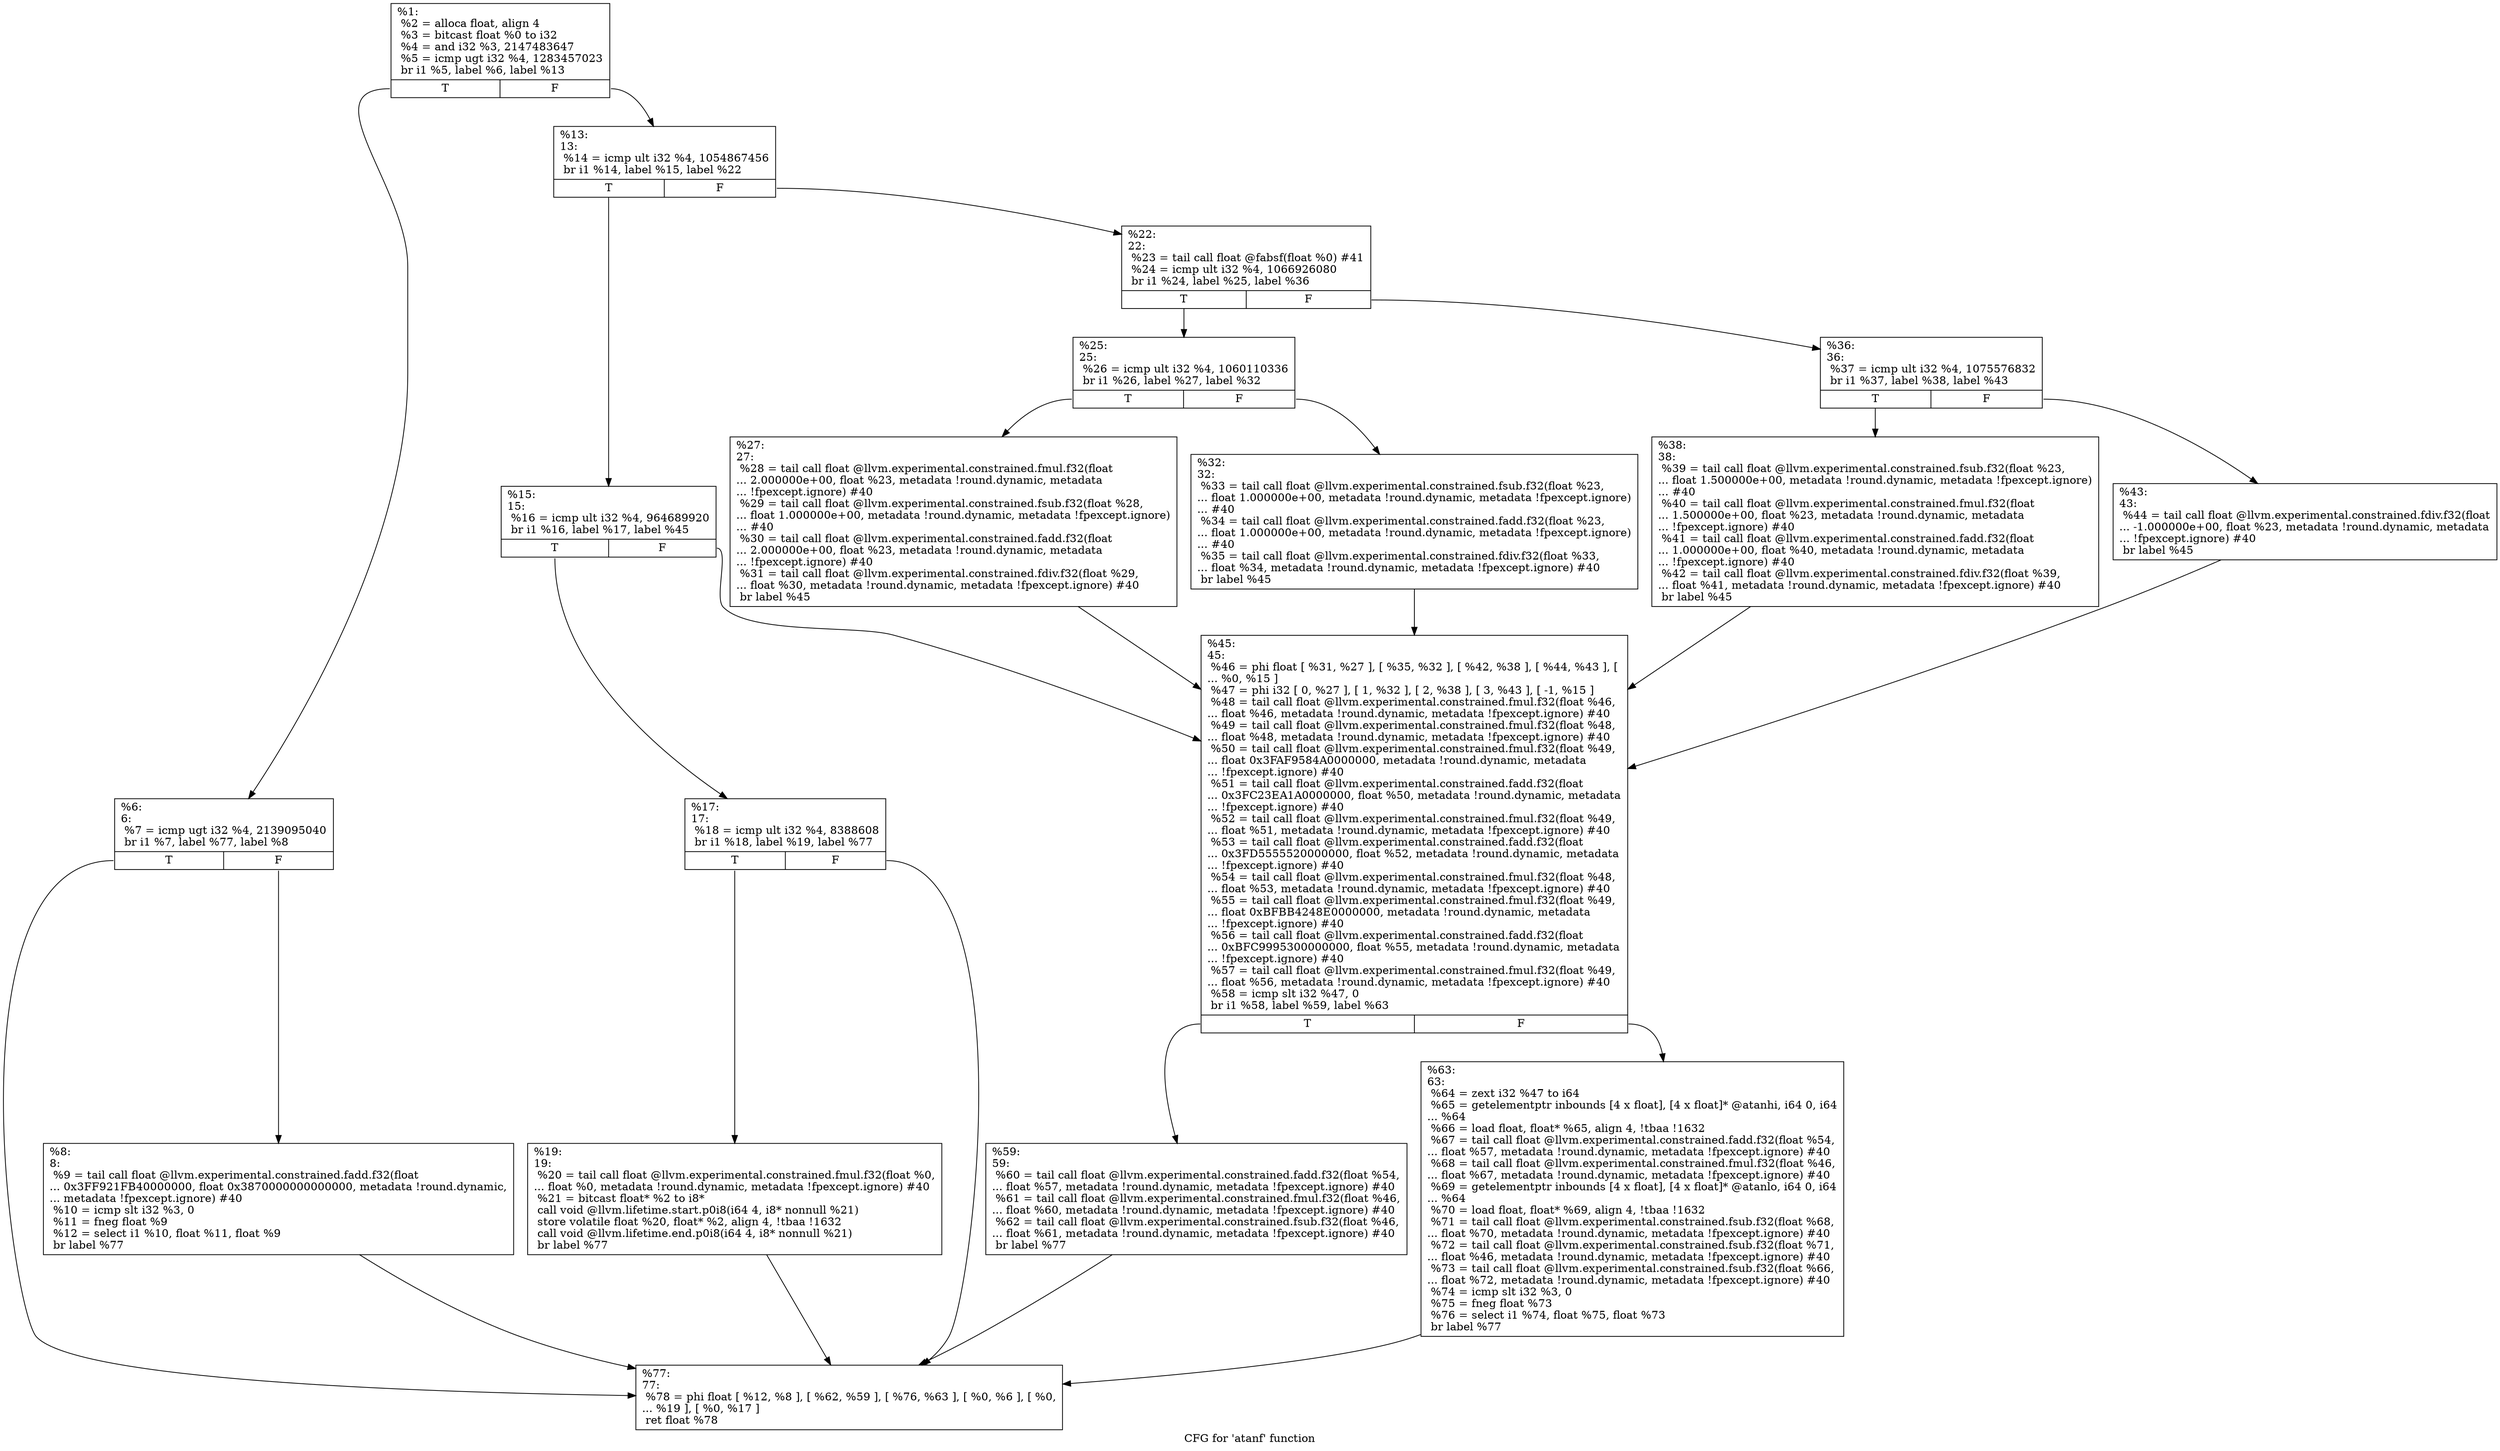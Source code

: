 digraph "CFG for 'atanf' function" {
	label="CFG for 'atanf' function";

	Node0x1c295a0 [shape=record,label="{%1:\l  %2 = alloca float, align 4\l  %3 = bitcast float %0 to i32\l  %4 = and i32 %3, 2147483647\l  %5 = icmp ugt i32 %4, 1283457023\l  br i1 %5, label %6, label %13\l|{<s0>T|<s1>F}}"];
	Node0x1c295a0:s0 -> Node0x1c295f0;
	Node0x1c295a0:s1 -> Node0x1c29690;
	Node0x1c295f0 [shape=record,label="{%6:\l6:                                                \l  %7 = icmp ugt i32 %4, 2139095040\l  br i1 %7, label %77, label %8\l|{<s0>T|<s1>F}}"];
	Node0x1c295f0:s0 -> Node0x1c29af0;
	Node0x1c295f0:s1 -> Node0x1c29640;
	Node0x1c29640 [shape=record,label="{%8:\l8:                                                \l  %9 = tail call float @llvm.experimental.constrained.fadd.f32(float\l... 0x3FF921FB40000000, float 0x3870000000000000, metadata !round.dynamic,\l... metadata !fpexcept.ignore) #40\l  %10 = icmp slt i32 %3, 0\l  %11 = fneg float %9\l  %12 = select i1 %10, float %11, float %9\l  br label %77\l}"];
	Node0x1c29640 -> Node0x1c29af0;
	Node0x1c29690 [shape=record,label="{%13:\l13:                                               \l  %14 = icmp ult i32 %4, 1054867456\l  br i1 %14, label %15, label %22\l|{<s0>T|<s1>F}}"];
	Node0x1c29690:s0 -> Node0x1c296e0;
	Node0x1c29690:s1 -> Node0x1c297d0;
	Node0x1c296e0 [shape=record,label="{%15:\l15:                                               \l  %16 = icmp ult i32 %4, 964689920\l  br i1 %16, label %17, label %45\l|{<s0>T|<s1>F}}"];
	Node0x1c296e0:s0 -> Node0x1c29730;
	Node0x1c296e0:s1 -> Node0x1c29a00;
	Node0x1c29730 [shape=record,label="{%17:\l17:                                               \l  %18 = icmp ult i32 %4, 8388608\l  br i1 %18, label %19, label %77\l|{<s0>T|<s1>F}}"];
	Node0x1c29730:s0 -> Node0x1c29780;
	Node0x1c29730:s1 -> Node0x1c29af0;
	Node0x1c29780 [shape=record,label="{%19:\l19:                                               \l  %20 = tail call float @llvm.experimental.constrained.fmul.f32(float %0,\l... float %0, metadata !round.dynamic, metadata !fpexcept.ignore) #40\l  %21 = bitcast float* %2 to i8*\l  call void @llvm.lifetime.start.p0i8(i64 4, i8* nonnull %21)\l  store volatile float %20, float* %2, align 4, !tbaa !1632\l  call void @llvm.lifetime.end.p0i8(i64 4, i8* nonnull %21)\l  br label %77\l}"];
	Node0x1c29780 -> Node0x1c29af0;
	Node0x1c297d0 [shape=record,label="{%22:\l22:                                               \l  %23 = tail call float @fabsf(float %0) #41\l  %24 = icmp ult i32 %4, 1066926080\l  br i1 %24, label %25, label %36\l|{<s0>T|<s1>F}}"];
	Node0x1c297d0:s0 -> Node0x1c29820;
	Node0x1c297d0:s1 -> Node0x1c29910;
	Node0x1c29820 [shape=record,label="{%25:\l25:                                               \l  %26 = icmp ult i32 %4, 1060110336\l  br i1 %26, label %27, label %32\l|{<s0>T|<s1>F}}"];
	Node0x1c29820:s0 -> Node0x1c29870;
	Node0x1c29820:s1 -> Node0x1c298c0;
	Node0x1c29870 [shape=record,label="{%27:\l27:                                               \l  %28 = tail call float @llvm.experimental.constrained.fmul.f32(float\l... 2.000000e+00, float %23, metadata !round.dynamic, metadata\l... !fpexcept.ignore) #40\l  %29 = tail call float @llvm.experimental.constrained.fsub.f32(float %28,\l... float 1.000000e+00, metadata !round.dynamic, metadata !fpexcept.ignore)\l... #40\l  %30 = tail call float @llvm.experimental.constrained.fadd.f32(float\l... 2.000000e+00, float %23, metadata !round.dynamic, metadata\l... !fpexcept.ignore) #40\l  %31 = tail call float @llvm.experimental.constrained.fdiv.f32(float %29,\l... float %30, metadata !round.dynamic, metadata !fpexcept.ignore) #40\l  br label %45\l}"];
	Node0x1c29870 -> Node0x1c29a00;
	Node0x1c298c0 [shape=record,label="{%32:\l32:                                               \l  %33 = tail call float @llvm.experimental.constrained.fsub.f32(float %23,\l... float 1.000000e+00, metadata !round.dynamic, metadata !fpexcept.ignore)\l... #40\l  %34 = tail call float @llvm.experimental.constrained.fadd.f32(float %23,\l... float 1.000000e+00, metadata !round.dynamic, metadata !fpexcept.ignore)\l... #40\l  %35 = tail call float @llvm.experimental.constrained.fdiv.f32(float %33,\l... float %34, metadata !round.dynamic, metadata !fpexcept.ignore) #40\l  br label %45\l}"];
	Node0x1c298c0 -> Node0x1c29a00;
	Node0x1c29910 [shape=record,label="{%36:\l36:                                               \l  %37 = icmp ult i32 %4, 1075576832\l  br i1 %37, label %38, label %43\l|{<s0>T|<s1>F}}"];
	Node0x1c29910:s0 -> Node0x1c29960;
	Node0x1c29910:s1 -> Node0x1c299b0;
	Node0x1c29960 [shape=record,label="{%38:\l38:                                               \l  %39 = tail call float @llvm.experimental.constrained.fsub.f32(float %23,\l... float 1.500000e+00, metadata !round.dynamic, metadata !fpexcept.ignore)\l... #40\l  %40 = tail call float @llvm.experimental.constrained.fmul.f32(float\l... 1.500000e+00, float %23, metadata !round.dynamic, metadata\l... !fpexcept.ignore) #40\l  %41 = tail call float @llvm.experimental.constrained.fadd.f32(float\l... 1.000000e+00, float %40, metadata !round.dynamic, metadata\l... !fpexcept.ignore) #40\l  %42 = tail call float @llvm.experimental.constrained.fdiv.f32(float %39,\l... float %41, metadata !round.dynamic, metadata !fpexcept.ignore) #40\l  br label %45\l}"];
	Node0x1c29960 -> Node0x1c29a00;
	Node0x1c299b0 [shape=record,label="{%43:\l43:                                               \l  %44 = tail call float @llvm.experimental.constrained.fdiv.f32(float\l... -1.000000e+00, float %23, metadata !round.dynamic, metadata\l... !fpexcept.ignore) #40\l  br label %45\l}"];
	Node0x1c299b0 -> Node0x1c29a00;
	Node0x1c29a00 [shape=record,label="{%45:\l45:                                               \l  %46 = phi float [ %31, %27 ], [ %35, %32 ], [ %42, %38 ], [ %44, %43 ], [\l... %0, %15 ]\l  %47 = phi i32 [ 0, %27 ], [ 1, %32 ], [ 2, %38 ], [ 3, %43 ], [ -1, %15 ]\l  %48 = tail call float @llvm.experimental.constrained.fmul.f32(float %46,\l... float %46, metadata !round.dynamic, metadata !fpexcept.ignore) #40\l  %49 = tail call float @llvm.experimental.constrained.fmul.f32(float %48,\l... float %48, metadata !round.dynamic, metadata !fpexcept.ignore) #40\l  %50 = tail call float @llvm.experimental.constrained.fmul.f32(float %49,\l... float 0x3FAF9584A0000000, metadata !round.dynamic, metadata\l... !fpexcept.ignore) #40\l  %51 = tail call float @llvm.experimental.constrained.fadd.f32(float\l... 0x3FC23EA1A0000000, float %50, metadata !round.dynamic, metadata\l... !fpexcept.ignore) #40\l  %52 = tail call float @llvm.experimental.constrained.fmul.f32(float %49,\l... float %51, metadata !round.dynamic, metadata !fpexcept.ignore) #40\l  %53 = tail call float @llvm.experimental.constrained.fadd.f32(float\l... 0x3FD5555520000000, float %52, metadata !round.dynamic, metadata\l... !fpexcept.ignore) #40\l  %54 = tail call float @llvm.experimental.constrained.fmul.f32(float %48,\l... float %53, metadata !round.dynamic, metadata !fpexcept.ignore) #40\l  %55 = tail call float @llvm.experimental.constrained.fmul.f32(float %49,\l... float 0xBFBB4248E0000000, metadata !round.dynamic, metadata\l... !fpexcept.ignore) #40\l  %56 = tail call float @llvm.experimental.constrained.fadd.f32(float\l... 0xBFC9995300000000, float %55, metadata !round.dynamic, metadata\l... !fpexcept.ignore) #40\l  %57 = tail call float @llvm.experimental.constrained.fmul.f32(float %49,\l... float %56, metadata !round.dynamic, metadata !fpexcept.ignore) #40\l  %58 = icmp slt i32 %47, 0\l  br i1 %58, label %59, label %63\l|{<s0>T|<s1>F}}"];
	Node0x1c29a00:s0 -> Node0x1c29a50;
	Node0x1c29a00:s1 -> Node0x1c29aa0;
	Node0x1c29a50 [shape=record,label="{%59:\l59:                                               \l  %60 = tail call float @llvm.experimental.constrained.fadd.f32(float %54,\l... float %57, metadata !round.dynamic, metadata !fpexcept.ignore) #40\l  %61 = tail call float @llvm.experimental.constrained.fmul.f32(float %46,\l... float %60, metadata !round.dynamic, metadata !fpexcept.ignore) #40\l  %62 = tail call float @llvm.experimental.constrained.fsub.f32(float %46,\l... float %61, metadata !round.dynamic, metadata !fpexcept.ignore) #40\l  br label %77\l}"];
	Node0x1c29a50 -> Node0x1c29af0;
	Node0x1c29aa0 [shape=record,label="{%63:\l63:                                               \l  %64 = zext i32 %47 to i64\l  %65 = getelementptr inbounds [4 x float], [4 x float]* @atanhi, i64 0, i64\l... %64\l  %66 = load float, float* %65, align 4, !tbaa !1632\l  %67 = tail call float @llvm.experimental.constrained.fadd.f32(float %54,\l... float %57, metadata !round.dynamic, metadata !fpexcept.ignore) #40\l  %68 = tail call float @llvm.experimental.constrained.fmul.f32(float %46,\l... float %67, metadata !round.dynamic, metadata !fpexcept.ignore) #40\l  %69 = getelementptr inbounds [4 x float], [4 x float]* @atanlo, i64 0, i64\l... %64\l  %70 = load float, float* %69, align 4, !tbaa !1632\l  %71 = tail call float @llvm.experimental.constrained.fsub.f32(float %68,\l... float %70, metadata !round.dynamic, metadata !fpexcept.ignore) #40\l  %72 = tail call float @llvm.experimental.constrained.fsub.f32(float %71,\l... float %46, metadata !round.dynamic, metadata !fpexcept.ignore) #40\l  %73 = tail call float @llvm.experimental.constrained.fsub.f32(float %66,\l... float %72, metadata !round.dynamic, metadata !fpexcept.ignore) #40\l  %74 = icmp slt i32 %3, 0\l  %75 = fneg float %73\l  %76 = select i1 %74, float %75, float %73\l  br label %77\l}"];
	Node0x1c29aa0 -> Node0x1c29af0;
	Node0x1c29af0 [shape=record,label="{%77:\l77:                                               \l  %78 = phi float [ %12, %8 ], [ %62, %59 ], [ %76, %63 ], [ %0, %6 ], [ %0,\l... %19 ], [ %0, %17 ]\l  ret float %78\l}"];
}
